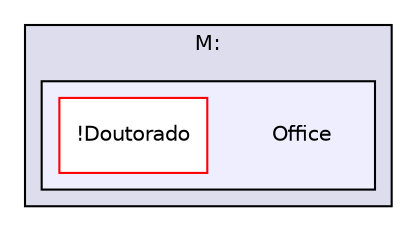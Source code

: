 digraph "M:/Office" {
  compound=true
  node [ fontsize="10", fontname="Helvetica"];
  edge [ labelfontsize="10", labelfontname="Helvetica"];
  subgraph clusterdir_3d1127c0ed484a3823411b7e1748de30 {
    graph [ bgcolor="#ddddee", pencolor="black", label="M:" fontname="Helvetica", fontsize="10", URL="dir_3d1127c0ed484a3823411b7e1748de30.html"]
  subgraph clusterdir_a706303f8d84b26c5b31e94ed2f60325 {
    graph [ bgcolor="#eeeeff", pencolor="black", label="" URL="dir_a706303f8d84b26c5b31e94ed2f60325.html"];
    dir_a706303f8d84b26c5b31e94ed2f60325 [shape=plaintext label="Office"];
    dir_4339db983405b38e91c36e5dd080cee9 [shape=box label="!Doutorado" color="red" fillcolor="white" style="filled" URL="dir_4339db983405b38e91c36e5dd080cee9.html"];
  }
  }
}
